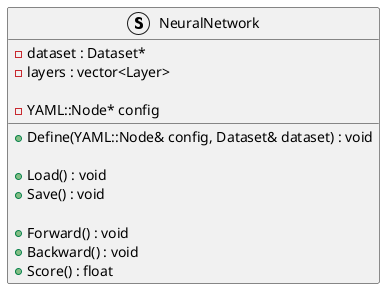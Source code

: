 @startuml NeuralNetwork
struct NeuralNetwork {
    - dataset : Dataset*
    - layers : vector<Layer>

    - YAML::Node* config

    + Define(YAML::Node& config, Dataset& dataset) : void

    + Load() : void
    + Save() : void

    + Forward() : void
    + Backward() : void
    + Score() : float
}
@enduml

